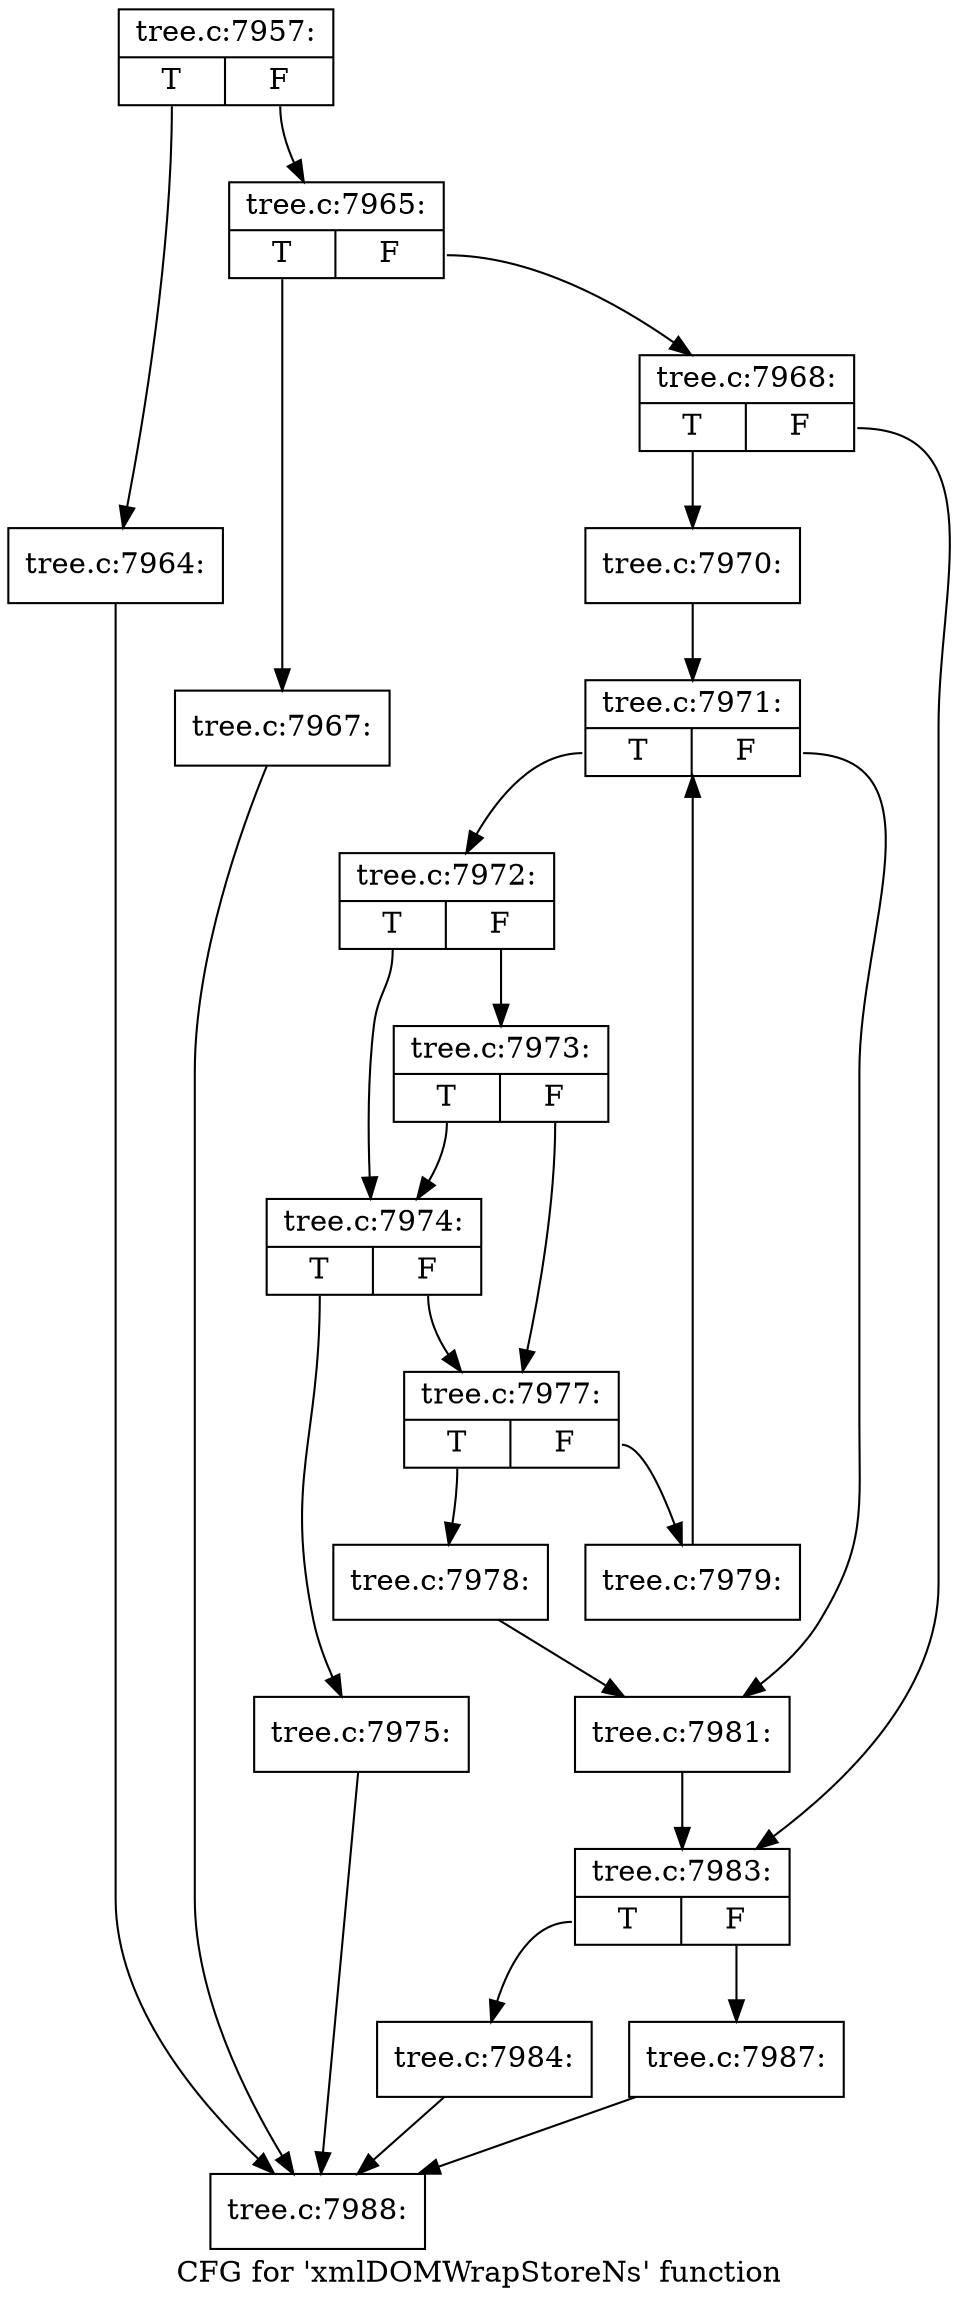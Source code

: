 digraph "CFG for 'xmlDOMWrapStoreNs' function" {
	label="CFG for 'xmlDOMWrapStoreNs' function";

	Node0x48680c0 [shape=record,label="{tree.c:7957:|{<s0>T|<s1>F}}"];
	Node0x48680c0:s0 -> Node0x486df20;
	Node0x48680c0:s1 -> Node0x486df70;
	Node0x486df20 [shape=record,label="{tree.c:7964:}"];
	Node0x486df20 -> Node0x486d240;
	Node0x486df70 [shape=record,label="{tree.c:7965:|{<s0>T|<s1>F}}"];
	Node0x486df70:s0 -> Node0x486e600;
	Node0x486df70:s1 -> Node0x486e650;
	Node0x486e600 [shape=record,label="{tree.c:7967:}"];
	Node0x486e600 -> Node0x486d240;
	Node0x486e650 [shape=record,label="{tree.c:7968:|{<s0>T|<s1>F}}"];
	Node0x486e650:s0 -> Node0x486eab0;
	Node0x486e650:s1 -> Node0x486eb00;
	Node0x486eab0 [shape=record,label="{tree.c:7970:}"];
	Node0x486eab0 -> Node0x486f1c0;
	Node0x486f1c0 [shape=record,label="{tree.c:7971:|{<s0>T|<s1>F}}"];
	Node0x486f1c0:s0 -> Node0x486f5b0;
	Node0x486f1c0:s1 -> Node0x486f3e0;
	Node0x486f5b0 [shape=record,label="{tree.c:7972:|{<s0>T|<s1>F}}"];
	Node0x486f5b0:s0 -> Node0x486f810;
	Node0x486f5b0:s1 -> Node0x486f890;
	Node0x486f890 [shape=record,label="{tree.c:7973:|{<s0>T|<s1>F}}"];
	Node0x486f890:s0 -> Node0x486f810;
	Node0x486f890:s1 -> Node0x486f7c0;
	Node0x486f810 [shape=record,label="{tree.c:7974:|{<s0>T|<s1>F}}"];
	Node0x486f810:s0 -> Node0x486f770;
	Node0x486f810:s1 -> Node0x486f7c0;
	Node0x486f770 [shape=record,label="{tree.c:7975:}"];
	Node0x486f770 -> Node0x486d240;
	Node0x486f7c0 [shape=record,label="{tree.c:7977:|{<s0>T|<s1>F}}"];
	Node0x486f7c0:s0 -> Node0x48707c0;
	Node0x486f7c0:s1 -> Node0x4870810;
	Node0x48707c0 [shape=record,label="{tree.c:7978:}"];
	Node0x48707c0 -> Node0x486f3e0;
	Node0x4870810 [shape=record,label="{tree.c:7979:}"];
	Node0x4870810 -> Node0x486f1c0;
	Node0x486f3e0 [shape=record,label="{tree.c:7981:}"];
	Node0x486f3e0 -> Node0x486eb00;
	Node0x486eb00 [shape=record,label="{tree.c:7983:|{<s0>T|<s1>F}}"];
	Node0x486eb00:s0 -> Node0x4871110;
	Node0x486eb00:s1 -> Node0x4871160;
	Node0x4871110 [shape=record,label="{tree.c:7984:}"];
	Node0x4871110 -> Node0x486d240;
	Node0x4871160 [shape=record,label="{tree.c:7987:}"];
	Node0x4871160 -> Node0x486d240;
	Node0x486d240 [shape=record,label="{tree.c:7988:}"];
}
